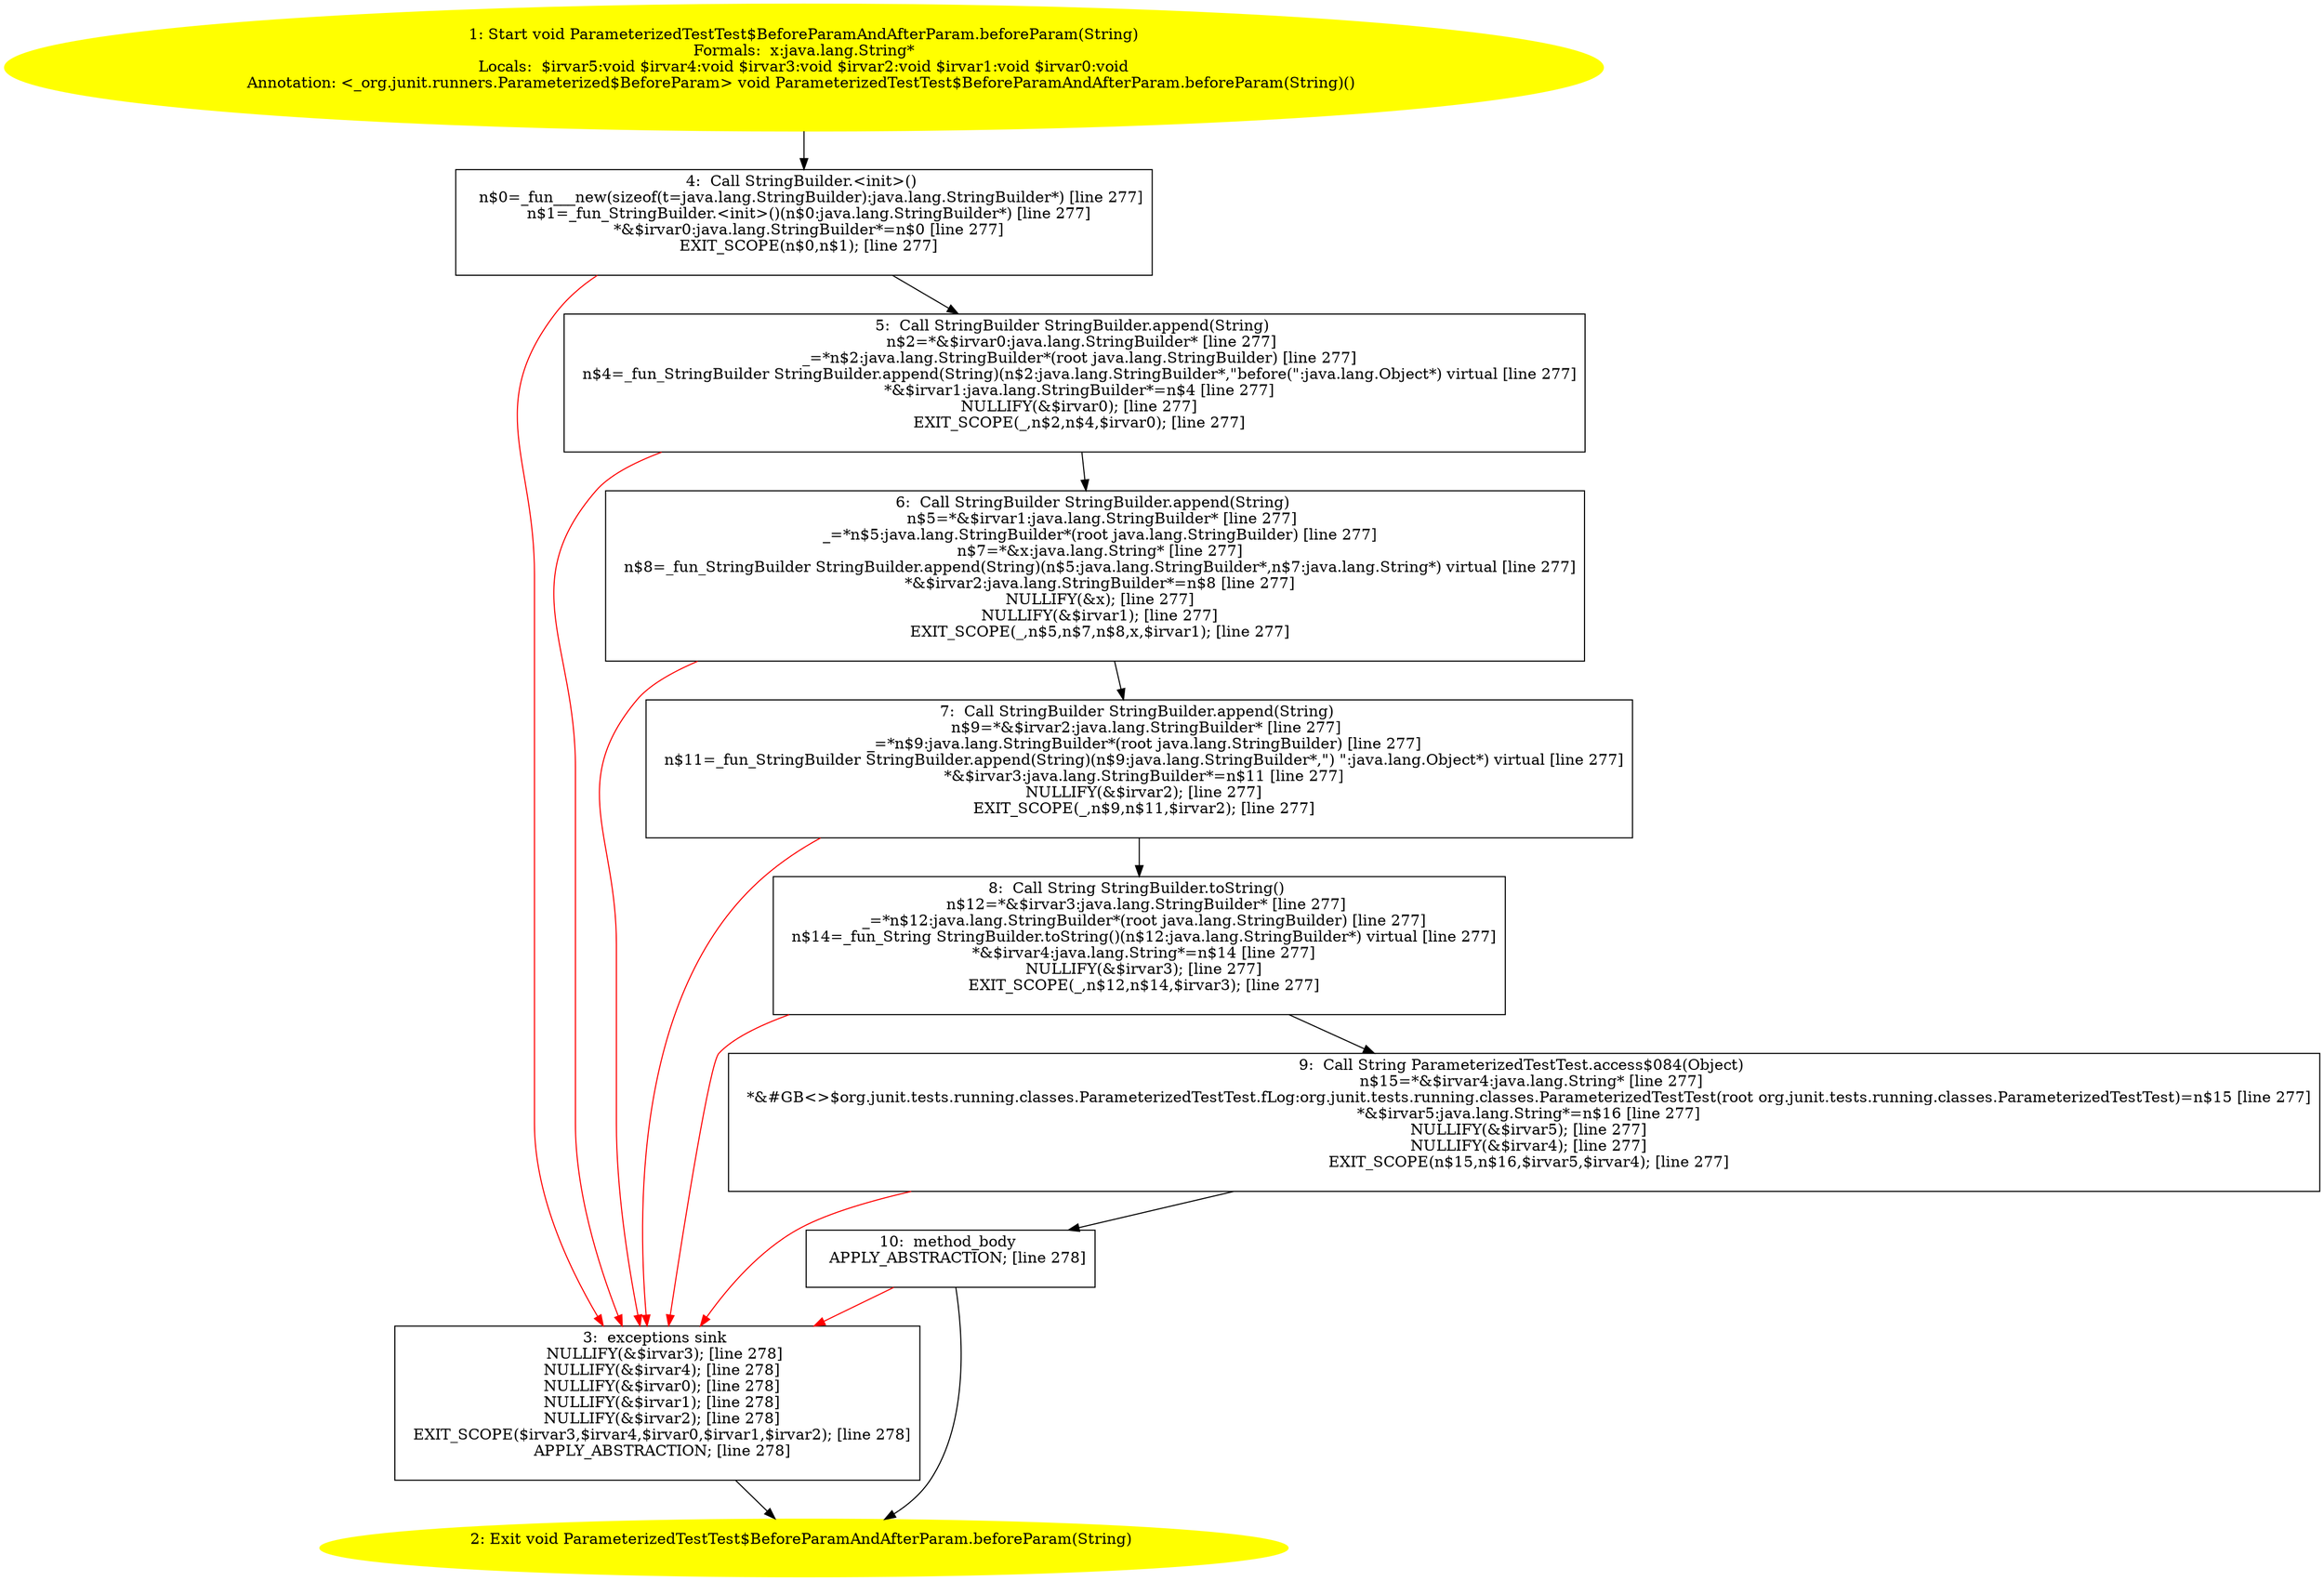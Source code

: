 /* @generated */
digraph cfg {
"org.junit.tests.running.classes.ParameterizedTestTest$BeforeParamAndAfterParam.beforeParam(java.lang.4e316bdfea4f3e9b396d32b7161bf293_1" [label="1: Start void ParameterizedTestTest$BeforeParamAndAfterParam.beforeParam(String)\nFormals:  x:java.lang.String*\nLocals:  $irvar5:void $irvar4:void $irvar3:void $irvar2:void $irvar1:void $irvar0:void\nAnnotation: <_org.junit.runners.Parameterized$BeforeParam> void ParameterizedTestTest$BeforeParamAndAfterParam.beforeParam(String)() \n  " color=yellow style=filled]
	

	 "org.junit.tests.running.classes.ParameterizedTestTest$BeforeParamAndAfterParam.beforeParam(java.lang.4e316bdfea4f3e9b396d32b7161bf293_1" -> "org.junit.tests.running.classes.ParameterizedTestTest$BeforeParamAndAfterParam.beforeParam(java.lang.4e316bdfea4f3e9b396d32b7161bf293_4" ;
"org.junit.tests.running.classes.ParameterizedTestTest$BeforeParamAndAfterParam.beforeParam(java.lang.4e316bdfea4f3e9b396d32b7161bf293_2" [label="2: Exit void ParameterizedTestTest$BeforeParamAndAfterParam.beforeParam(String) \n  " color=yellow style=filled]
	

"org.junit.tests.running.classes.ParameterizedTestTest$BeforeParamAndAfterParam.beforeParam(java.lang.4e316bdfea4f3e9b396d32b7161bf293_3" [label="3:  exceptions sink \n   NULLIFY(&$irvar3); [line 278]\n  NULLIFY(&$irvar4); [line 278]\n  NULLIFY(&$irvar0); [line 278]\n  NULLIFY(&$irvar1); [line 278]\n  NULLIFY(&$irvar2); [line 278]\n  EXIT_SCOPE($irvar3,$irvar4,$irvar0,$irvar1,$irvar2); [line 278]\n  APPLY_ABSTRACTION; [line 278]\n " shape="box"]
	

	 "org.junit.tests.running.classes.ParameterizedTestTest$BeforeParamAndAfterParam.beforeParam(java.lang.4e316bdfea4f3e9b396d32b7161bf293_3" -> "org.junit.tests.running.classes.ParameterizedTestTest$BeforeParamAndAfterParam.beforeParam(java.lang.4e316bdfea4f3e9b396d32b7161bf293_2" ;
"org.junit.tests.running.classes.ParameterizedTestTest$BeforeParamAndAfterParam.beforeParam(java.lang.4e316bdfea4f3e9b396d32b7161bf293_4" [label="4:  Call StringBuilder.<init>() \n   n$0=_fun___new(sizeof(t=java.lang.StringBuilder):java.lang.StringBuilder*) [line 277]\n  n$1=_fun_StringBuilder.<init>()(n$0:java.lang.StringBuilder*) [line 277]\n  *&$irvar0:java.lang.StringBuilder*=n$0 [line 277]\n  EXIT_SCOPE(n$0,n$1); [line 277]\n " shape="box"]
	

	 "org.junit.tests.running.classes.ParameterizedTestTest$BeforeParamAndAfterParam.beforeParam(java.lang.4e316bdfea4f3e9b396d32b7161bf293_4" -> "org.junit.tests.running.classes.ParameterizedTestTest$BeforeParamAndAfterParam.beforeParam(java.lang.4e316bdfea4f3e9b396d32b7161bf293_5" ;
	 "org.junit.tests.running.classes.ParameterizedTestTest$BeforeParamAndAfterParam.beforeParam(java.lang.4e316bdfea4f3e9b396d32b7161bf293_4" -> "org.junit.tests.running.classes.ParameterizedTestTest$BeforeParamAndAfterParam.beforeParam(java.lang.4e316bdfea4f3e9b396d32b7161bf293_3" [color="red" ];
"org.junit.tests.running.classes.ParameterizedTestTest$BeforeParamAndAfterParam.beforeParam(java.lang.4e316bdfea4f3e9b396d32b7161bf293_5" [label="5:  Call StringBuilder StringBuilder.append(String) \n   n$2=*&$irvar0:java.lang.StringBuilder* [line 277]\n  _=*n$2:java.lang.StringBuilder*(root java.lang.StringBuilder) [line 277]\n  n$4=_fun_StringBuilder StringBuilder.append(String)(n$2:java.lang.StringBuilder*,\"before(\":java.lang.Object*) virtual [line 277]\n  *&$irvar1:java.lang.StringBuilder*=n$4 [line 277]\n  NULLIFY(&$irvar0); [line 277]\n  EXIT_SCOPE(_,n$2,n$4,$irvar0); [line 277]\n " shape="box"]
	

	 "org.junit.tests.running.classes.ParameterizedTestTest$BeforeParamAndAfterParam.beforeParam(java.lang.4e316bdfea4f3e9b396d32b7161bf293_5" -> "org.junit.tests.running.classes.ParameterizedTestTest$BeforeParamAndAfterParam.beforeParam(java.lang.4e316bdfea4f3e9b396d32b7161bf293_6" ;
	 "org.junit.tests.running.classes.ParameterizedTestTest$BeforeParamAndAfterParam.beforeParam(java.lang.4e316bdfea4f3e9b396d32b7161bf293_5" -> "org.junit.tests.running.classes.ParameterizedTestTest$BeforeParamAndAfterParam.beforeParam(java.lang.4e316bdfea4f3e9b396d32b7161bf293_3" [color="red" ];
"org.junit.tests.running.classes.ParameterizedTestTest$BeforeParamAndAfterParam.beforeParam(java.lang.4e316bdfea4f3e9b396d32b7161bf293_6" [label="6:  Call StringBuilder StringBuilder.append(String) \n   n$5=*&$irvar1:java.lang.StringBuilder* [line 277]\n  _=*n$5:java.lang.StringBuilder*(root java.lang.StringBuilder) [line 277]\n  n$7=*&x:java.lang.String* [line 277]\n  n$8=_fun_StringBuilder StringBuilder.append(String)(n$5:java.lang.StringBuilder*,n$7:java.lang.String*) virtual [line 277]\n  *&$irvar2:java.lang.StringBuilder*=n$8 [line 277]\n  NULLIFY(&x); [line 277]\n  NULLIFY(&$irvar1); [line 277]\n  EXIT_SCOPE(_,n$5,n$7,n$8,x,$irvar1); [line 277]\n " shape="box"]
	

	 "org.junit.tests.running.classes.ParameterizedTestTest$BeforeParamAndAfterParam.beforeParam(java.lang.4e316bdfea4f3e9b396d32b7161bf293_6" -> "org.junit.tests.running.classes.ParameterizedTestTest$BeforeParamAndAfterParam.beforeParam(java.lang.4e316bdfea4f3e9b396d32b7161bf293_7" ;
	 "org.junit.tests.running.classes.ParameterizedTestTest$BeforeParamAndAfterParam.beforeParam(java.lang.4e316bdfea4f3e9b396d32b7161bf293_6" -> "org.junit.tests.running.classes.ParameterizedTestTest$BeforeParamAndAfterParam.beforeParam(java.lang.4e316bdfea4f3e9b396d32b7161bf293_3" [color="red" ];
"org.junit.tests.running.classes.ParameterizedTestTest$BeforeParamAndAfterParam.beforeParam(java.lang.4e316bdfea4f3e9b396d32b7161bf293_7" [label="7:  Call StringBuilder StringBuilder.append(String) \n   n$9=*&$irvar2:java.lang.StringBuilder* [line 277]\n  _=*n$9:java.lang.StringBuilder*(root java.lang.StringBuilder) [line 277]\n  n$11=_fun_StringBuilder StringBuilder.append(String)(n$9:java.lang.StringBuilder*,\") \":java.lang.Object*) virtual [line 277]\n  *&$irvar3:java.lang.StringBuilder*=n$11 [line 277]\n  NULLIFY(&$irvar2); [line 277]\n  EXIT_SCOPE(_,n$9,n$11,$irvar2); [line 277]\n " shape="box"]
	

	 "org.junit.tests.running.classes.ParameterizedTestTest$BeforeParamAndAfterParam.beforeParam(java.lang.4e316bdfea4f3e9b396d32b7161bf293_7" -> "org.junit.tests.running.classes.ParameterizedTestTest$BeforeParamAndAfterParam.beforeParam(java.lang.4e316bdfea4f3e9b396d32b7161bf293_8" ;
	 "org.junit.tests.running.classes.ParameterizedTestTest$BeforeParamAndAfterParam.beforeParam(java.lang.4e316bdfea4f3e9b396d32b7161bf293_7" -> "org.junit.tests.running.classes.ParameterizedTestTest$BeforeParamAndAfterParam.beforeParam(java.lang.4e316bdfea4f3e9b396d32b7161bf293_3" [color="red" ];
"org.junit.tests.running.classes.ParameterizedTestTest$BeforeParamAndAfterParam.beforeParam(java.lang.4e316bdfea4f3e9b396d32b7161bf293_8" [label="8:  Call String StringBuilder.toString() \n   n$12=*&$irvar3:java.lang.StringBuilder* [line 277]\n  _=*n$12:java.lang.StringBuilder*(root java.lang.StringBuilder) [line 277]\n  n$14=_fun_String StringBuilder.toString()(n$12:java.lang.StringBuilder*) virtual [line 277]\n  *&$irvar4:java.lang.String*=n$14 [line 277]\n  NULLIFY(&$irvar3); [line 277]\n  EXIT_SCOPE(_,n$12,n$14,$irvar3); [line 277]\n " shape="box"]
	

	 "org.junit.tests.running.classes.ParameterizedTestTest$BeforeParamAndAfterParam.beforeParam(java.lang.4e316bdfea4f3e9b396d32b7161bf293_8" -> "org.junit.tests.running.classes.ParameterizedTestTest$BeforeParamAndAfterParam.beforeParam(java.lang.4e316bdfea4f3e9b396d32b7161bf293_9" ;
	 "org.junit.tests.running.classes.ParameterizedTestTest$BeforeParamAndAfterParam.beforeParam(java.lang.4e316bdfea4f3e9b396d32b7161bf293_8" -> "org.junit.tests.running.classes.ParameterizedTestTest$BeforeParamAndAfterParam.beforeParam(java.lang.4e316bdfea4f3e9b396d32b7161bf293_3" [color="red" ];
"org.junit.tests.running.classes.ParameterizedTestTest$BeforeParamAndAfterParam.beforeParam(java.lang.4e316bdfea4f3e9b396d32b7161bf293_9" [label="9:  Call String ParameterizedTestTest.access$084(Object) \n   n$15=*&$irvar4:java.lang.String* [line 277]\n  *&#GB<>$org.junit.tests.running.classes.ParameterizedTestTest.fLog:org.junit.tests.running.classes.ParameterizedTestTest(root org.junit.tests.running.classes.ParameterizedTestTest)=n$15 [line 277]\n  *&$irvar5:java.lang.String*=n$16 [line 277]\n  NULLIFY(&$irvar5); [line 277]\n  NULLIFY(&$irvar4); [line 277]\n  EXIT_SCOPE(n$15,n$16,$irvar5,$irvar4); [line 277]\n " shape="box"]
	

	 "org.junit.tests.running.classes.ParameterizedTestTest$BeforeParamAndAfterParam.beforeParam(java.lang.4e316bdfea4f3e9b396d32b7161bf293_9" -> "org.junit.tests.running.classes.ParameterizedTestTest$BeforeParamAndAfterParam.beforeParam(java.lang.4e316bdfea4f3e9b396d32b7161bf293_10" ;
	 "org.junit.tests.running.classes.ParameterizedTestTest$BeforeParamAndAfterParam.beforeParam(java.lang.4e316bdfea4f3e9b396d32b7161bf293_9" -> "org.junit.tests.running.classes.ParameterizedTestTest$BeforeParamAndAfterParam.beforeParam(java.lang.4e316bdfea4f3e9b396d32b7161bf293_3" [color="red" ];
"org.junit.tests.running.classes.ParameterizedTestTest$BeforeParamAndAfterParam.beforeParam(java.lang.4e316bdfea4f3e9b396d32b7161bf293_10" [label="10:  method_body \n   APPLY_ABSTRACTION; [line 278]\n " shape="box"]
	

	 "org.junit.tests.running.classes.ParameterizedTestTest$BeforeParamAndAfterParam.beforeParam(java.lang.4e316bdfea4f3e9b396d32b7161bf293_10" -> "org.junit.tests.running.classes.ParameterizedTestTest$BeforeParamAndAfterParam.beforeParam(java.lang.4e316bdfea4f3e9b396d32b7161bf293_2" ;
	 "org.junit.tests.running.classes.ParameterizedTestTest$BeforeParamAndAfterParam.beforeParam(java.lang.4e316bdfea4f3e9b396d32b7161bf293_10" -> "org.junit.tests.running.classes.ParameterizedTestTest$BeforeParamAndAfterParam.beforeParam(java.lang.4e316bdfea4f3e9b396d32b7161bf293_3" [color="red" ];
}
